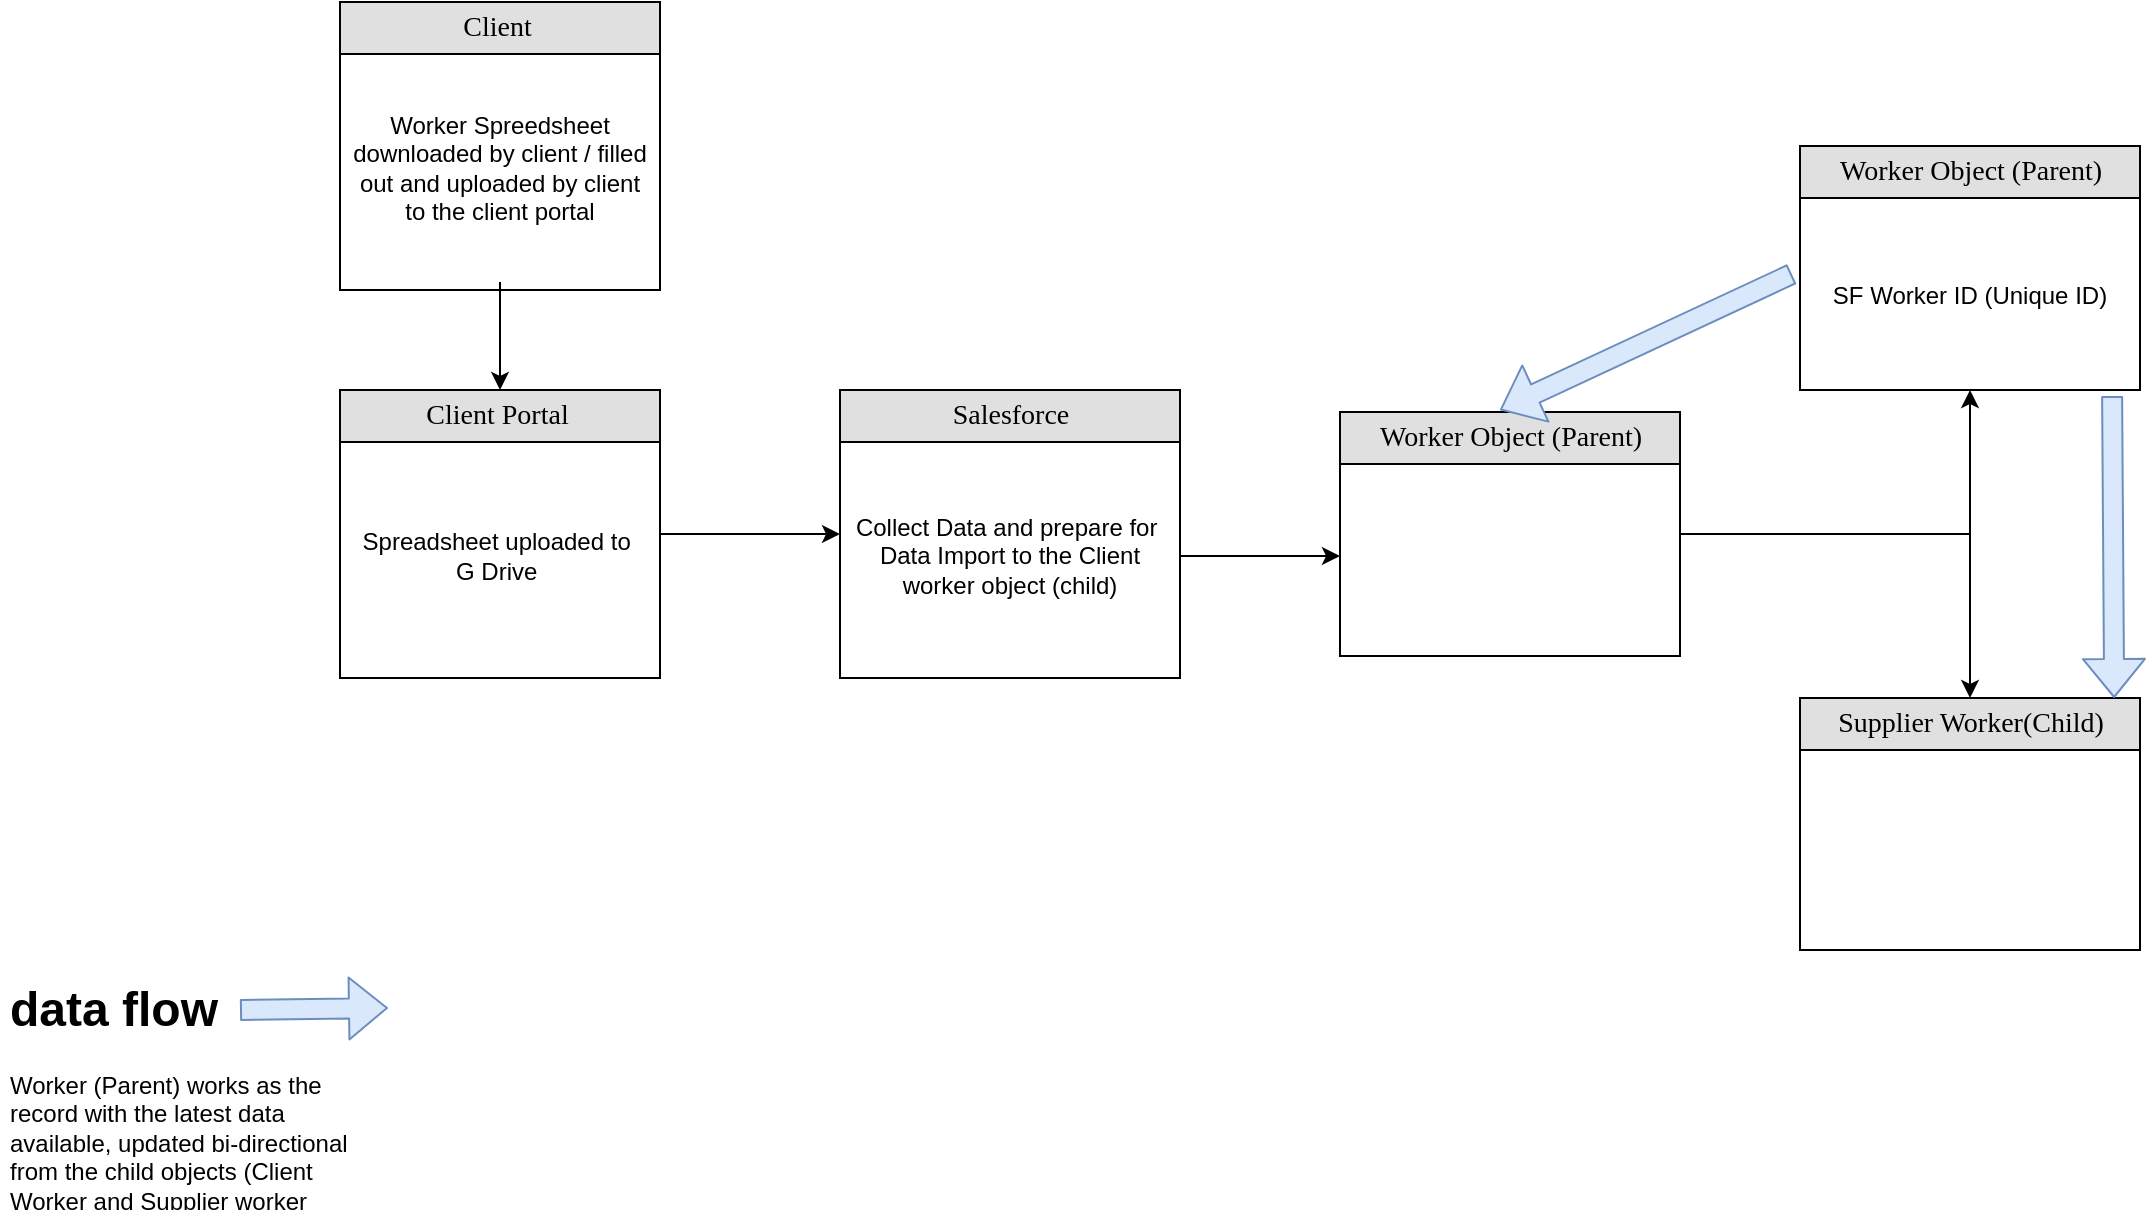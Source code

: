<mxfile version="14.5.1" type="github">
  <diagram name="Page-1" id="e56a1550-8fbb-45ad-956c-1786394a9013">
    <mxGraphModel dx="2523" dy="623" grid="1" gridSize="10" guides="1" tooltips="1" connect="1" arrows="1" fold="1" page="1" pageScale="1" pageWidth="1100" pageHeight="850" background="#ffffff" math="0" shadow="0">
      <root>
        <mxCell id="0" />
        <mxCell id="1" parent="0" />
        <mxCell id="2e49270ec7c68f3f-19" value="Salesforce" style="swimlane;html=1;fontStyle=0;childLayout=stackLayout;horizontal=1;startSize=26;fillColor=#e0e0e0;horizontalStack=0;resizeParent=1;resizeLast=0;collapsible=1;marginBottom=0;swimlaneFillColor=#ffffff;align=center;rounded=0;shadow=0;comic=0;labelBackgroundColor=none;strokeWidth=1;fontFamily=Verdana;fontSize=14" parent="1" vertex="1">
          <mxGeometry x="120" y="380" width="170" height="144" as="geometry" />
        </mxCell>
        <mxCell id="OAfT1xc3Pn67IeU7BMI9-13" value="Collect Data and prepare for&amp;nbsp;&lt;br&gt;Data Import to the Client worker object (child)" style="text;html=1;strokeColor=none;fillColor=none;align=center;verticalAlign=middle;whiteSpace=wrap;rounded=0;" vertex="1" parent="2e49270ec7c68f3f-19">
          <mxGeometry y="26" width="170" height="114" as="geometry" />
        </mxCell>
        <mxCell id="2e49270ec7c68f3f-41" value="Worker Object (Parent)" style="swimlane;html=1;fontStyle=0;childLayout=stackLayout;horizontal=1;startSize=26;fillColor=#e0e0e0;horizontalStack=0;resizeParent=1;resizeLast=0;collapsible=1;marginBottom=0;swimlaneFillColor=#ffffff;align=center;rounded=0;shadow=0;comic=0;labelBackgroundColor=none;strokeWidth=1;fontFamily=Verdana;fontSize=14" parent="1" vertex="1">
          <mxGeometry x="600" y="258" width="170" height="122" as="geometry" />
        </mxCell>
        <mxCell id="2e49270ec7c68f3f-71" value="Supplier Worker(Child)" style="swimlane;html=1;fontStyle=0;childLayout=stackLayout;horizontal=1;startSize=26;fillColor=#e0e0e0;horizontalStack=0;resizeParent=1;resizeLast=0;collapsible=1;marginBottom=0;swimlaneFillColor=#ffffff;align=center;rounded=0;shadow=0;comic=0;labelBackgroundColor=none;strokeWidth=1;fontFamily=Verdana;fontSize=14" parent="1" vertex="1">
          <mxGeometry x="600" y="534" width="170" height="126" as="geometry" />
        </mxCell>
        <mxCell id="2e49270ec7c68f3f-80" value="Client&amp;nbsp;" style="swimlane;html=1;fontStyle=0;childLayout=stackLayout;horizontal=1;startSize=26;fillColor=#e0e0e0;horizontalStack=0;resizeParent=1;resizeLast=0;collapsible=1;marginBottom=0;swimlaneFillColor=#ffffff;align=center;rounded=0;shadow=0;comic=0;labelBackgroundColor=none;strokeWidth=1;fontFamily=Verdana;fontSize=14" parent="1" vertex="1">
          <mxGeometry x="-130" y="186" width="160" height="144" as="geometry" />
        </mxCell>
        <mxCell id="OAfT1xc3Pn67IeU7BMI9-4" value="Worker Spreedsheet downloaded by client / filled out and uploaded by client&lt;br&gt;to the client portal" style="text;html=1;strokeColor=none;fillColor=none;align=center;verticalAlign=middle;whiteSpace=wrap;rounded=0;" vertex="1" parent="2e49270ec7c68f3f-80">
          <mxGeometry y="26" width="160" height="114" as="geometry" />
        </mxCell>
        <mxCell id="OAfT1xc3Pn67IeU7BMI9-11" style="edgeStyle=orthogonalEdgeStyle;rounded=0;orthogonalLoop=1;jettySize=auto;html=1;" edge="1" parent="1" source="OAfT1xc3Pn67IeU7BMI9-5">
          <mxGeometry relative="1" as="geometry">
            <mxPoint x="120" y="452" as="targetPoint" />
            <Array as="points">
              <mxPoint x="60" y="452" />
              <mxPoint x="60" y="452" />
            </Array>
          </mxGeometry>
        </mxCell>
        <mxCell id="OAfT1xc3Pn67IeU7BMI9-5" value="Client Portal&amp;nbsp;" style="swimlane;html=1;fontStyle=0;childLayout=stackLayout;horizontal=1;startSize=26;fillColor=#e0e0e0;horizontalStack=0;resizeParent=1;resizeLast=0;collapsible=1;marginBottom=0;swimlaneFillColor=#ffffff;align=center;rounded=0;shadow=0;comic=0;labelBackgroundColor=none;strokeWidth=1;fontFamily=Verdana;fontSize=14" vertex="1" parent="1">
          <mxGeometry x="-130" y="380" width="160" height="144" as="geometry" />
        </mxCell>
        <mxCell id="OAfT1xc3Pn67IeU7BMI9-12" value="Spreadsheet uploaded to&amp;nbsp;&lt;br&gt;G Drive&amp;nbsp;" style="text;html=1;strokeColor=none;fillColor=none;align=center;verticalAlign=middle;whiteSpace=wrap;rounded=0;" vertex="1" parent="OAfT1xc3Pn67IeU7BMI9-5">
          <mxGeometry y="26" width="160" height="114" as="geometry" />
        </mxCell>
        <mxCell id="OAfT1xc3Pn67IeU7BMI9-10" style="edgeStyle=orthogonalEdgeStyle;rounded=0;orthogonalLoop=1;jettySize=auto;html=1;entryX=0.5;entryY=0;entryDx=0;entryDy=0;" edge="1" parent="1" source="OAfT1xc3Pn67IeU7BMI9-4" target="OAfT1xc3Pn67IeU7BMI9-5">
          <mxGeometry relative="1" as="geometry" />
        </mxCell>
        <mxCell id="OAfT1xc3Pn67IeU7BMI9-17" style="edgeStyle=orthogonalEdgeStyle;rounded=0;orthogonalLoop=1;jettySize=auto;html=1;entryX=0.5;entryY=1;entryDx=0;entryDy=0;" edge="1" parent="1" source="OAfT1xc3Pn67IeU7BMI9-15" target="2e49270ec7c68f3f-41">
          <mxGeometry relative="1" as="geometry" />
        </mxCell>
        <mxCell id="OAfT1xc3Pn67IeU7BMI9-18" style="edgeStyle=orthogonalEdgeStyle;rounded=0;orthogonalLoop=1;jettySize=auto;html=1;exitX=1;exitY=0.5;exitDx=0;exitDy=0;entryX=0.5;entryY=0;entryDx=0;entryDy=0;" edge="1" parent="1" source="OAfT1xc3Pn67IeU7BMI9-15" target="2e49270ec7c68f3f-71">
          <mxGeometry relative="1" as="geometry" />
        </mxCell>
        <mxCell id="OAfT1xc3Pn67IeU7BMI9-15" value="Worker Object (Parent)" style="swimlane;html=1;fontStyle=0;childLayout=stackLayout;horizontal=1;startSize=26;fillColor=#e0e0e0;horizontalStack=0;resizeParent=1;resizeLast=0;collapsible=1;marginBottom=0;swimlaneFillColor=#ffffff;align=center;rounded=0;shadow=0;comic=0;labelBackgroundColor=none;strokeWidth=1;fontFamily=Verdana;fontSize=14" vertex="1" parent="1">
          <mxGeometry x="370" y="391" width="170" height="122" as="geometry" />
        </mxCell>
        <mxCell id="OAfT1xc3Pn67IeU7BMI9-16" style="edgeStyle=orthogonalEdgeStyle;rounded=0;orthogonalLoop=1;jettySize=auto;html=1;" edge="1" parent="1" source="OAfT1xc3Pn67IeU7BMI9-13">
          <mxGeometry relative="1" as="geometry">
            <mxPoint x="370" y="463" as="targetPoint" />
          </mxGeometry>
        </mxCell>
        <mxCell id="OAfT1xc3Pn67IeU7BMI9-20" value="" style="shape=flexArrow;endArrow=classic;html=1;exitX=-0.024;exitY=0.383;exitDx=0;exitDy=0;exitPerimeter=0;fillColor=#dae8fc;strokeColor=#6c8ebf;" edge="1" parent="1" source="OAfT1xc3Pn67IeU7BMI9-19">
          <mxGeometry width="50" height="50" relative="1" as="geometry">
            <mxPoint x="520" y="460" as="sourcePoint" />
            <mxPoint x="450" y="390" as="targetPoint" />
          </mxGeometry>
        </mxCell>
        <mxCell id="OAfT1xc3Pn67IeU7BMI9-19" value="SF Worker ID (Unique ID)&lt;br&gt;" style="text;html=1;strokeColor=none;fillColor=none;align=center;verticalAlign=middle;whiteSpace=wrap;rounded=0;" vertex="1" parent="1">
          <mxGeometry x="600" y="286" width="170" height="94" as="geometry" />
        </mxCell>
        <mxCell id="OAfT1xc3Pn67IeU7BMI9-21" value="" style="shape=flexArrow;endArrow=classic;html=1;strokeColor=#6c8ebf;exitX=0.918;exitY=1.032;exitDx=0;exitDy=0;exitPerimeter=0;entryX=0.924;entryY=0;entryDx=0;entryDy=0;entryPerimeter=0;fillColor=#dae8fc;" edge="1" parent="1" source="OAfT1xc3Pn67IeU7BMI9-19" target="2e49270ec7c68f3f-71">
          <mxGeometry width="50" height="50" relative="1" as="geometry">
            <mxPoint x="520" y="460" as="sourcePoint" />
            <mxPoint x="570" y="410" as="targetPoint" />
          </mxGeometry>
        </mxCell>
        <mxCell id="OAfT1xc3Pn67IeU7BMI9-22" value="" style="shape=flexArrow;endArrow=classic;html=1;strokeColor=#6c8ebf;fillColor=#dae8fc;entryX=1.021;entryY=0.158;entryDx=0;entryDy=0;entryPerimeter=0;" edge="1" parent="1" target="OAfT1xc3Pn67IeU7BMI9-23">
          <mxGeometry width="50" height="50" relative="1" as="geometry">
            <mxPoint x="-180" y="690" as="sourcePoint" />
            <mxPoint x="-90" y="690" as="targetPoint" />
          </mxGeometry>
        </mxCell>
        <mxCell id="OAfT1xc3Pn67IeU7BMI9-23" value="&lt;h1&gt;&lt;span&gt;data flow&amp;nbsp;&lt;/span&gt;&lt;br&gt;&lt;/h1&gt;&lt;div&gt;&lt;span&gt;Worker (Parent) works as the record with the latest data available, updated bi-directional from the child objects (Client Worker and Supplier worker&lt;/span&gt;&lt;/div&gt;" style="text;html=1;strokeColor=none;fillColor=none;spacing=5;spacingTop=-20;whiteSpace=wrap;overflow=hidden;rounded=0;" vertex="1" parent="1">
          <mxGeometry x="-300" y="670" width="190" height="120" as="geometry" />
        </mxCell>
      </root>
    </mxGraphModel>
  </diagram>
</mxfile>
